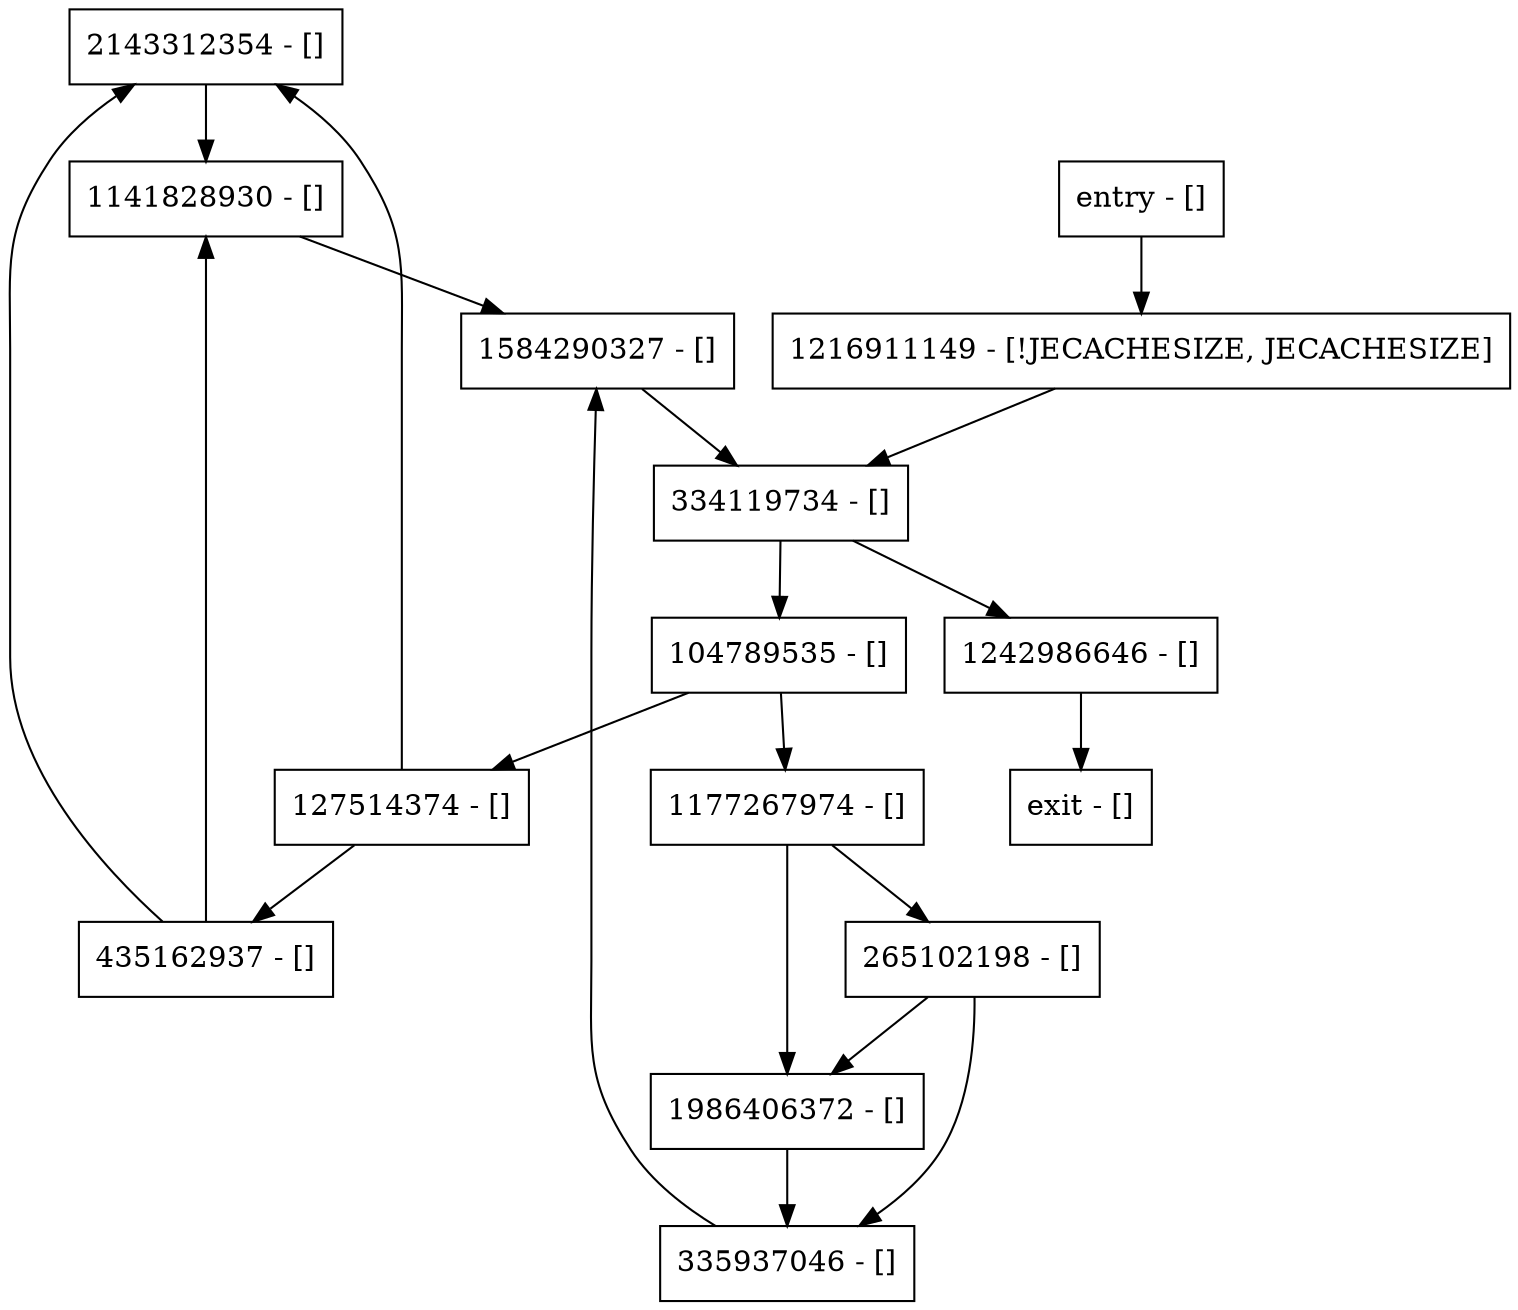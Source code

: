 digraph packLnMemIds {
node [shape=record];
2143312354 [label="2143312354 - []"];
1584290327 [label="1584290327 - []"];
1216911149 [label="1216911149 - [!JECACHESIZE, JECACHESIZE]"];
1177267974 [label="1177267974 - []"];
127514374 [label="127514374 - []"];
1986406372 [label="1986406372 - []"];
265102198 [label="265102198 - []"];
entry [label="entry - []"];
exit [label="exit - []"];
1242986646 [label="1242986646 - []"];
104789535 [label="104789535 - []"];
1141828930 [label="1141828930 - []"];
435162937 [label="435162937 - []"];
335937046 [label="335937046 - []"];
334119734 [label="334119734 - []"];
entry;
exit;
2143312354 -> 1141828930;
1584290327 -> 334119734;
1216911149 -> 334119734;
1177267974 -> 1986406372;
1177267974 -> 265102198;
127514374 -> 2143312354;
127514374 -> 435162937;
1986406372 -> 335937046;
265102198 -> 1986406372;
265102198 -> 335937046;
entry -> 1216911149;
1242986646 -> exit;
104789535 -> 1177267974;
104789535 -> 127514374;
1141828930 -> 1584290327;
435162937 -> 2143312354;
435162937 -> 1141828930;
335937046 -> 1584290327;
334119734 -> 1242986646;
334119734 -> 104789535;
}
